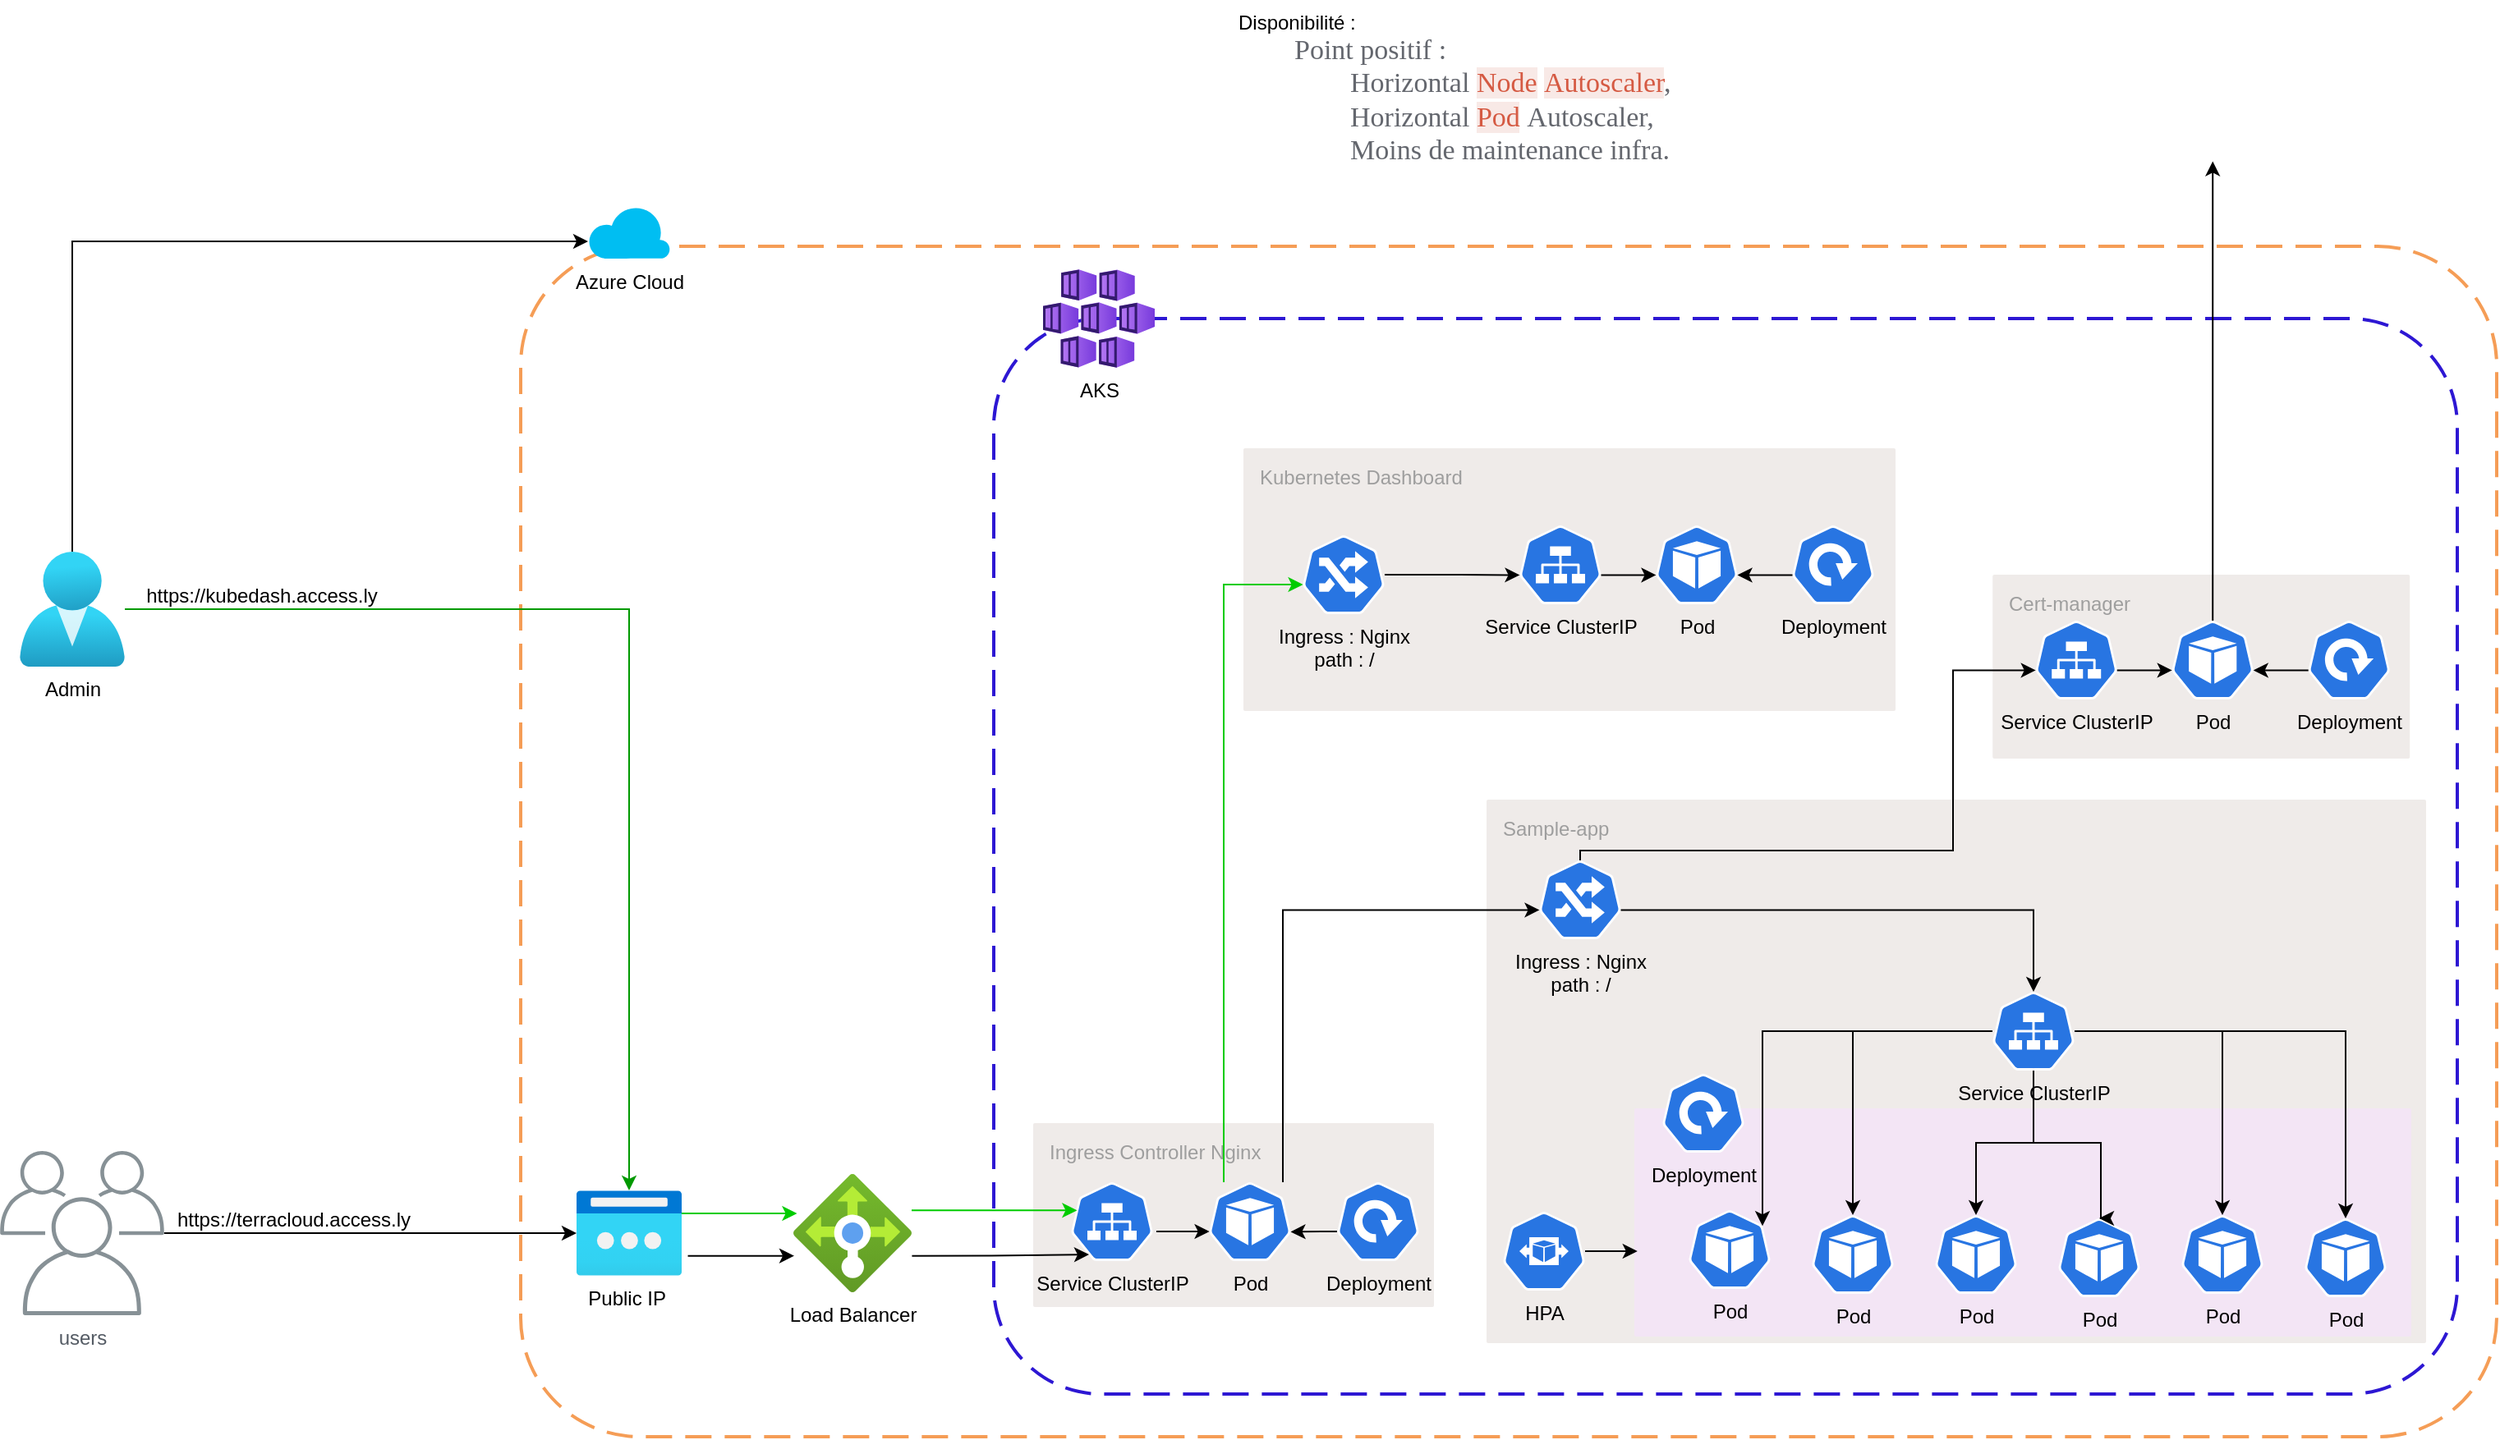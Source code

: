 <mxfile version="22.1.2" type="device">
  <diagram name="Page-1" id="wgb-Qt2xiRzVkzTRx9ni">
    <mxGraphModel dx="2778" dy="2134" grid="0" gridSize="10" guides="1" tooltips="1" connect="1" arrows="1" fold="1" page="1" pageScale="1" pageWidth="827" pageHeight="1169" math="0" shadow="0">
      <root>
        <mxCell id="0" />
        <mxCell id="1" parent="0" />
        <mxCell id="WRSea-24zWlMeVep451W-1" value="" style="rounded=1;arcSize=10;dashed=1;strokeColor=#F59D56;fillColor=none;gradientColor=none;dashPattern=8 4;strokeWidth=2;" parent="1" vertex="1">
          <mxGeometry x="32" y="70" width="1203" height="725" as="geometry" />
        </mxCell>
        <mxCell id="WRSea-24zWlMeVep451W-2" value="Azure Cloud" style="verticalLabelPosition=bottom;html=1;verticalAlign=top;align=center;strokeColor=none;fillColor=#00BEF2;shape=mxgraph.azure.cloud;" parent="1" vertex="1">
          <mxGeometry x="73" y="45" width="50" height="32.5" as="geometry" />
        </mxCell>
        <mxCell id="WRSea-24zWlMeVep451W-3" value="" style="rounded=1;arcSize=10;dashed=1;strokeColor=#2d17d3;fillColor=none;gradientColor=none;dashPattern=8 4;strokeWidth=2;" parent="1" vertex="1">
          <mxGeometry x="320" y="114" width="891" height="655" as="geometry" />
        </mxCell>
        <mxCell id="WRSea-24zWlMeVep451W-4" value="AKS" style="image;aspect=fixed;html=1;points=[];align=center;fontSize=12;image=img/lib/azure2/compute/Kubernetes_Services.svg;" parent="1" vertex="1">
          <mxGeometry x="350" y="84" width="68" height="60" as="geometry" />
        </mxCell>
        <mxCell id="WRSea-24zWlMeVep451W-5" value="Sample-app" style="sketch=0;points=[[0,0,0],[0.25,0,0],[0.5,0,0],[0.75,0,0],[1,0,0],[1,0.25,0],[1,0.5,0],[1,0.75,0],[1,1,0],[0.75,1,0],[0.5,1,0],[0.25,1,0],[0,1,0],[0,0.75,0],[0,0.5,0],[0,0.25,0]];rounded=1;absoluteArcSize=1;arcSize=2;html=1;strokeColor=none;gradientColor=none;shadow=0;dashed=0;fontSize=12;fontColor=#9E9E9E;align=left;verticalAlign=top;spacing=10;spacingTop=-4;whiteSpace=wrap;fillColor=#EFEBE9;" parent="1" vertex="1">
          <mxGeometry x="620" y="407" width="572" height="331" as="geometry" />
        </mxCell>
        <mxCell id="WRSea-24zWlMeVep451W-7" value="HPA" style="sketch=0;html=1;dashed=0;whitespace=wrap;fillColor=#2875E2;strokeColor=#ffffff;points=[[0.005,0.63,0],[0.1,0.2,0],[0.9,0.2,0],[0.5,0,0],[0.995,0.63,0],[0.72,0.99,0],[0.5,1,0],[0.28,0.99,0]];verticalLabelPosition=bottom;align=center;verticalAlign=top;shape=mxgraph.kubernetes.icon;prIcon=hpa" parent="1" vertex="1">
          <mxGeometry x="630" y="658" width="50" height="48" as="geometry" />
        </mxCell>
        <mxCell id="WRSea-24zWlMeVep451W-8" value="Service ClusterIP" style="sketch=0;html=1;dashed=0;whitespace=wrap;fillColor=#2875E2;strokeColor=#ffffff;points=[[0.005,0.63,0],[0.1,0.2,0],[0.9,0.2,0],[0.5,0,0],[0.995,0.63,0],[0.72,0.99,0],[0.5,1,0],[0.28,0.99,0]];verticalLabelPosition=bottom;align=center;verticalAlign=top;shape=mxgraph.kubernetes.icon;prIcon=svc" parent="1" vertex="1">
          <mxGeometry x="928" y="524" width="50" height="48" as="geometry" />
        </mxCell>
        <mxCell id="WRSea-24zWlMeVep451W-15" value="Ingress : Nginx&lt;br&gt;path : /" style="sketch=0;html=1;dashed=0;whitespace=wrap;fillColor=#2875E2;strokeColor=#ffffff;points=[[0.005,0.63,0],[0.1,0.2,0],[0.9,0.2,0],[0.5,0,0],[0.995,0.63,0],[0.72,0.99,0],[0.5,1,0],[0.28,0.99,0]];verticalLabelPosition=bottom;align=center;verticalAlign=top;shape=mxgraph.kubernetes.icon;prIcon=ing" parent="1" vertex="1">
          <mxGeometry x="652" y="444" width="50" height="48" as="geometry" />
        </mxCell>
        <mxCell id="WRSea-24zWlMeVep451W-16" style="edgeStyle=orthogonalEdgeStyle;rounded=0;orthogonalLoop=1;jettySize=auto;html=1;entryX=0.5;entryY=0;entryDx=0;entryDy=0;entryPerimeter=0;exitX=0.995;exitY=0.63;exitDx=0;exitDy=0;exitPerimeter=0;" parent="1" source="WRSea-24zWlMeVep451W-15" target="WRSea-24zWlMeVep451W-8" edge="1">
          <mxGeometry relative="1" as="geometry">
            <Array as="points">
              <mxPoint x="953" y="474" />
            </Array>
          </mxGeometry>
        </mxCell>
        <mxCell id="WRSea-24zWlMeVep451W-18" value="Ingress Controller Nginx" style="sketch=0;points=[[0,0,0],[0.25,0,0],[0.5,0,0],[0.75,0,0],[1,0,0],[1,0.25,0],[1,0.5,0],[1,0.75,0],[1,1,0],[0.75,1,0],[0.5,1,0],[0.25,1,0],[0,1,0],[0,0.75,0],[0,0.5,0],[0,0.25,0]];rounded=1;absoluteArcSize=1;arcSize=2;html=1;strokeColor=none;gradientColor=none;shadow=0;dashed=0;fontSize=12;fontColor=#9E9E9E;align=left;verticalAlign=top;spacing=10;spacingTop=-4;whiteSpace=wrap;fillColor=#EFEBE9;" parent="1" vertex="1">
          <mxGeometry x="344" y="604" width="244" height="112" as="geometry" />
        </mxCell>
        <mxCell id="WRSea-24zWlMeVep451W-19" value="Service ClusterIP" style="sketch=0;html=1;dashed=0;whitespace=wrap;fillColor=#2875E2;strokeColor=#ffffff;points=[[0.005,0.63,0],[0.1,0.2,0],[0.9,0.2,0],[0.5,0,0],[0.995,0.63,0],[0.72,0.99,0],[0.5,1,0],[0.28,0.99,0]];verticalLabelPosition=bottom;align=center;verticalAlign=top;shape=mxgraph.kubernetes.icon;prIcon=svc" parent="1" vertex="1">
          <mxGeometry x="367" y="640" width="50" height="48" as="geometry" />
        </mxCell>
        <mxCell id="WRSea-24zWlMeVep451W-21" value="Pod" style="sketch=0;html=1;dashed=0;whitespace=wrap;fillColor=#2875E2;strokeColor=#ffffff;points=[[0.005,0.63,0],[0.1,0.2,0],[0.9,0.2,0],[0.5,0,0],[0.995,0.63,0],[0.72,0.99,0],[0.5,1,0],[0.28,0.99,0]];verticalLabelPosition=bottom;align=center;verticalAlign=top;shape=mxgraph.kubernetes.icon;prIcon=pod" parent="1" vertex="1">
          <mxGeometry x="451" y="640" width="50" height="48" as="geometry" />
        </mxCell>
        <mxCell id="WRSea-24zWlMeVep451W-22" value="Deployment" style="sketch=0;html=1;dashed=0;whitespace=wrap;fillColor=#2875E2;strokeColor=#ffffff;points=[[0.005,0.63,0],[0.1,0.2,0],[0.9,0.2,0],[0.5,0,0],[0.995,0.63,0],[0.72,0.99,0],[0.5,1,0],[0.28,0.99,0]];verticalLabelPosition=bottom;align=center;verticalAlign=top;shape=mxgraph.kubernetes.icon;prIcon=deploy" parent="1" vertex="1">
          <mxGeometry x="529" y="640" width="50" height="48" as="geometry" />
        </mxCell>
        <mxCell id="WRSea-24zWlMeVep451W-23" style="edgeStyle=orthogonalEdgeStyle;rounded=0;orthogonalLoop=1;jettySize=auto;html=1;entryX=0.005;entryY=0.63;entryDx=0;entryDy=0;entryPerimeter=0;" parent="1" target="WRSea-24zWlMeVep451W-21" edge="1">
          <mxGeometry relative="1" as="geometry">
            <mxPoint x="419" y="670" as="sourcePoint" />
          </mxGeometry>
        </mxCell>
        <mxCell id="WRSea-24zWlMeVep451W-24" style="edgeStyle=orthogonalEdgeStyle;rounded=0;orthogonalLoop=1;jettySize=auto;html=1;entryX=0.995;entryY=0.63;entryDx=0;entryDy=0;entryPerimeter=0;strokeColor=#000000;" parent="1" source="WRSea-24zWlMeVep451W-22" target="WRSea-24zWlMeVep451W-21" edge="1">
          <mxGeometry relative="1" as="geometry">
            <Array as="points">
              <mxPoint x="520" y="670" />
              <mxPoint x="520" y="670" />
            </Array>
          </mxGeometry>
        </mxCell>
        <mxCell id="WRSea-24zWlMeVep451W-25" style="edgeStyle=orthogonalEdgeStyle;rounded=0;orthogonalLoop=1;jettySize=auto;html=1;entryX=0.005;entryY=0.63;entryDx=0;entryDy=0;entryPerimeter=0;" parent="1" source="WRSea-24zWlMeVep451W-21" target="WRSea-24zWlMeVep451W-15" edge="1">
          <mxGeometry relative="1" as="geometry">
            <mxPoint x="587" y="539" as="targetPoint" />
            <Array as="points">
              <mxPoint x="496" y="474" />
            </Array>
          </mxGeometry>
        </mxCell>
        <mxCell id="WRSea-24zWlMeVep451W-26" value="Load Balancer" style="image;aspect=fixed;html=1;points=[];align=center;fontSize=12;image=img/lib/azure2/networking/Load_Balancers.svg;" parent="1" vertex="1">
          <mxGeometry x="198" y="635" width="72" height="72" as="geometry" />
        </mxCell>
        <mxCell id="WRSea-24zWlMeVep451W-27" value="Public IP&amp;nbsp;" style="image;aspect=fixed;html=1;points=[];align=center;fontSize=12;image=img/lib/azure2/networking/Public_IP_Addresses_Classic.svg;" parent="1" vertex="1">
          <mxGeometry x="66" y="645" width="64" height="52" as="geometry" />
        </mxCell>
        <mxCell id="WRSea-24zWlMeVep451W-28" style="edgeStyle=orthogonalEdgeStyle;rounded=0;orthogonalLoop=1;jettySize=auto;html=1;entryX=0.007;entryY=0.692;entryDx=0;entryDy=0;entryPerimeter=0;exitX=1.059;exitY=0.766;exitDx=0;exitDy=0;exitPerimeter=0;" parent="1" source="WRSea-24zWlMeVep451W-27" target="WRSea-24zWlMeVep451W-26" edge="1">
          <mxGeometry relative="1" as="geometry" />
        </mxCell>
        <mxCell id="WRSea-24zWlMeVep451W-29" style="edgeStyle=orthogonalEdgeStyle;rounded=0;orthogonalLoop=1;jettySize=auto;html=1;entryX=0.22;entryY=0.917;entryDx=0;entryDy=0;entryPerimeter=0;exitX=1.003;exitY=0.692;exitDx=0;exitDy=0;exitPerimeter=0;" parent="1" source="WRSea-24zWlMeVep451W-26" target="WRSea-24zWlMeVep451W-19" edge="1">
          <mxGeometry relative="1" as="geometry" />
        </mxCell>
        <mxCell id="WRSea-24zWlMeVep451W-31" style="edgeStyle=orthogonalEdgeStyle;rounded=0;orthogonalLoop=1;jettySize=auto;html=1;" parent="1" source="WRSea-24zWlMeVep451W-30" target="WRSea-24zWlMeVep451W-27" edge="1">
          <mxGeometry relative="1" as="geometry" />
        </mxCell>
        <mxCell id="WRSea-24zWlMeVep451W-30" value="users" style="sketch=0;outlineConnect=0;gradientColor=none;fontColor=#545B64;strokeColor=none;fillColor=#879196;dashed=0;verticalLabelPosition=bottom;verticalAlign=top;align=center;html=1;fontSize=12;fontStyle=0;aspect=fixed;shape=mxgraph.aws4.illustration_users;pointerEvents=1" parent="1" vertex="1">
          <mxGeometry x="-285" y="621" width="100" height="100" as="geometry" />
        </mxCell>
        <mxCell id="qKPfmsn0Jy3F9ewNcFTO-9" value="" style="group" vertex="1" connectable="0" parent="1">
          <mxGeometry x="710" y="574" width="473" height="160" as="geometry" />
        </mxCell>
        <mxCell id="qKPfmsn0Jy3F9ewNcFTO-1" value="" style="sketch=0;points=[[0,0,0],[0.25,0,0],[0.5,0,0],[0.75,0,0],[1,0,0],[1,0.25,0],[1,0.5,0],[1,0.75,0],[1,1,0],[0.75,1,0],[0.5,1,0],[0.25,1,0],[0,1,0],[0,0.75,0],[0,0.5,0],[0,0.25,0]];rounded=1;absoluteArcSize=1;arcSize=2;html=1;strokeColor=none;gradientColor=none;shadow=0;dashed=0;fontSize=12;fontColor=#9E9E9E;align=left;verticalAlign=top;spacing=10;spacingTop=-4;whiteSpace=wrap;fillColor=#F3E5F5;" vertex="1" parent="qKPfmsn0Jy3F9ewNcFTO-9">
          <mxGeometry y="21" width="473" height="139" as="geometry" />
        </mxCell>
        <mxCell id="qKPfmsn0Jy3F9ewNcFTO-2" value="Pod" style="sketch=0;html=1;dashed=0;whitespace=wrap;fillColor=#2875E2;strokeColor=#ffffff;points=[[0.005,0.63,0],[0.1,0.2,0],[0.9,0.2,0],[0.5,0,0],[0.995,0.63,0],[0.72,0.99,0],[0.5,1,0],[0.28,0.99,0]];verticalLabelPosition=bottom;align=center;verticalAlign=top;shape=mxgraph.kubernetes.icon;prIcon=pod" vertex="1" parent="qKPfmsn0Jy3F9ewNcFTO-9">
          <mxGeometry x="33" y="83" width="50" height="48" as="geometry" />
        </mxCell>
        <mxCell id="qKPfmsn0Jy3F9ewNcFTO-3" value="Deployment" style="sketch=0;html=1;dashed=0;whitespace=wrap;fillColor=#2875E2;strokeColor=#ffffff;points=[[0.005,0.63,0],[0.1,0.2,0],[0.9,0.2,0],[0.5,0,0],[0.995,0.63,0],[0.72,0.99,0],[0.5,1,0],[0.28,0.99,0]];verticalLabelPosition=bottom;align=center;verticalAlign=top;shape=mxgraph.kubernetes.icon;prIcon=deploy" vertex="1" parent="qKPfmsn0Jy3F9ewNcFTO-9">
          <mxGeometry x="17" width="50" height="48" as="geometry" />
        </mxCell>
        <mxCell id="qKPfmsn0Jy3F9ewNcFTO-4" value="Pod" style="sketch=0;html=1;dashed=0;whitespace=wrap;fillColor=#2875E2;strokeColor=#ffffff;points=[[0.005,0.63,0],[0.1,0.2,0],[0.9,0.2,0],[0.5,0,0],[0.995,0.63,0],[0.72,0.99,0],[0.5,1,0],[0.28,0.99,0]];verticalLabelPosition=bottom;align=center;verticalAlign=top;shape=mxgraph.kubernetes.icon;prIcon=pod" vertex="1" parent="qKPfmsn0Jy3F9ewNcFTO-9">
          <mxGeometry x="108" y="86" width="50" height="48" as="geometry" />
        </mxCell>
        <mxCell id="qKPfmsn0Jy3F9ewNcFTO-5" value="Pod" style="sketch=0;html=1;dashed=0;whitespace=wrap;fillColor=#2875E2;strokeColor=#ffffff;points=[[0.005,0.63,0],[0.1,0.2,0],[0.9,0.2,0],[0.5,0,0],[0.995,0.63,0],[0.72,0.99,0],[0.5,1,0],[0.28,0.99,0]];verticalLabelPosition=bottom;align=center;verticalAlign=top;shape=mxgraph.kubernetes.icon;prIcon=pod" vertex="1" parent="qKPfmsn0Jy3F9ewNcFTO-9">
          <mxGeometry x="183" y="86" width="50" height="48" as="geometry" />
        </mxCell>
        <mxCell id="qKPfmsn0Jy3F9ewNcFTO-6" value="Pod" style="sketch=0;html=1;dashed=0;whitespace=wrap;fillColor=#2875E2;strokeColor=#ffffff;points=[[0.005,0.63,0],[0.1,0.2,0],[0.9,0.2,0],[0.5,0,0],[0.995,0.63,0],[0.72,0.99,0],[0.5,1,0],[0.28,0.99,0]];verticalLabelPosition=bottom;align=center;verticalAlign=top;shape=mxgraph.kubernetes.icon;prIcon=pod" vertex="1" parent="qKPfmsn0Jy3F9ewNcFTO-9">
          <mxGeometry x="258" y="88" width="50" height="48" as="geometry" />
        </mxCell>
        <mxCell id="qKPfmsn0Jy3F9ewNcFTO-7" value="Pod" style="sketch=0;html=1;dashed=0;whitespace=wrap;fillColor=#2875E2;strokeColor=#ffffff;points=[[0.005,0.63,0],[0.1,0.2,0],[0.9,0.2,0],[0.5,0,0],[0.995,0.63,0],[0.72,0.99,0],[0.5,1,0],[0.28,0.99,0]];verticalLabelPosition=bottom;align=center;verticalAlign=top;shape=mxgraph.kubernetes.icon;prIcon=pod" vertex="1" parent="qKPfmsn0Jy3F9ewNcFTO-9">
          <mxGeometry x="333" y="86" width="50" height="48" as="geometry" />
        </mxCell>
        <mxCell id="qKPfmsn0Jy3F9ewNcFTO-8" value="Pod" style="sketch=0;html=1;dashed=0;whitespace=wrap;fillColor=#2875E2;strokeColor=#ffffff;points=[[0.005,0.63,0],[0.1,0.2,0],[0.9,0.2,0],[0.5,0,0],[0.995,0.63,0],[0.72,0.99,0],[0.5,1,0],[0.28,0.99,0]];verticalLabelPosition=bottom;align=center;verticalAlign=top;shape=mxgraph.kubernetes.icon;prIcon=pod" vertex="1" parent="qKPfmsn0Jy3F9ewNcFTO-9">
          <mxGeometry x="408" y="88" width="50" height="48" as="geometry" />
        </mxCell>
        <mxCell id="qKPfmsn0Jy3F9ewNcFTO-10" style="edgeStyle=orthogonalEdgeStyle;rounded=0;orthogonalLoop=1;jettySize=auto;html=1;entryX=0.004;entryY=0.626;entryDx=0;entryDy=0;entryPerimeter=0;" edge="1" parent="1" source="WRSea-24zWlMeVep451W-7" target="qKPfmsn0Jy3F9ewNcFTO-1">
          <mxGeometry relative="1" as="geometry" />
        </mxCell>
        <mxCell id="qKPfmsn0Jy3F9ewNcFTO-11" style="edgeStyle=orthogonalEdgeStyle;rounded=0;orthogonalLoop=1;jettySize=auto;html=1;entryX=0.9;entryY=0.2;entryDx=0;entryDy=0;entryPerimeter=0;" edge="1" parent="1" source="WRSea-24zWlMeVep451W-8" target="qKPfmsn0Jy3F9ewNcFTO-2">
          <mxGeometry relative="1" as="geometry">
            <Array as="points">
              <mxPoint x="788" y="548" />
            </Array>
          </mxGeometry>
        </mxCell>
        <mxCell id="qKPfmsn0Jy3F9ewNcFTO-12" style="edgeStyle=orthogonalEdgeStyle;rounded=0;orthogonalLoop=1;jettySize=auto;html=1;entryX=0.5;entryY=0;entryDx=0;entryDy=0;entryPerimeter=0;" edge="1" parent="1" source="WRSea-24zWlMeVep451W-8" target="qKPfmsn0Jy3F9ewNcFTO-4">
          <mxGeometry relative="1" as="geometry" />
        </mxCell>
        <mxCell id="qKPfmsn0Jy3F9ewNcFTO-15" style="edgeStyle=orthogonalEdgeStyle;rounded=0;orthogonalLoop=1;jettySize=auto;html=1;entryX=0.5;entryY=0;entryDx=0;entryDy=0;entryPerimeter=0;" edge="1" parent="1" source="WRSea-24zWlMeVep451W-8" target="qKPfmsn0Jy3F9ewNcFTO-5">
          <mxGeometry relative="1" as="geometry" />
        </mxCell>
        <mxCell id="qKPfmsn0Jy3F9ewNcFTO-16" style="edgeStyle=orthogonalEdgeStyle;rounded=0;orthogonalLoop=1;jettySize=auto;html=1;entryX=0.5;entryY=0;entryDx=0;entryDy=0;entryPerimeter=0;" edge="1" parent="1" source="WRSea-24zWlMeVep451W-8" target="qKPfmsn0Jy3F9ewNcFTO-6">
          <mxGeometry relative="1" as="geometry">
            <Array as="points">
              <mxPoint x="953" y="616" />
              <mxPoint x="994" y="616" />
            </Array>
          </mxGeometry>
        </mxCell>
        <mxCell id="qKPfmsn0Jy3F9ewNcFTO-17" style="edgeStyle=orthogonalEdgeStyle;rounded=0;orthogonalLoop=1;jettySize=auto;html=1;entryX=0.5;entryY=0;entryDx=0;entryDy=0;entryPerimeter=0;" edge="1" parent="1" source="WRSea-24zWlMeVep451W-8" target="qKPfmsn0Jy3F9ewNcFTO-7">
          <mxGeometry relative="1" as="geometry" />
        </mxCell>
        <mxCell id="qKPfmsn0Jy3F9ewNcFTO-18" style="edgeStyle=orthogonalEdgeStyle;rounded=0;orthogonalLoop=1;jettySize=auto;html=1;entryX=0.5;entryY=0;entryDx=0;entryDy=0;entryPerimeter=0;" edge="1" parent="1" source="WRSea-24zWlMeVep451W-8" target="qKPfmsn0Jy3F9ewNcFTO-8">
          <mxGeometry relative="1" as="geometry" />
        </mxCell>
        <mxCell id="qKPfmsn0Jy3F9ewNcFTO-19" value="https://terracloud.access.ly" style="text;html=1;strokeColor=none;fillColor=none;align=center;verticalAlign=middle;whiteSpace=wrap;rounded=0;" vertex="1" parent="1">
          <mxGeometry x="-136" y="648" width="60" height="30" as="geometry" />
        </mxCell>
        <mxCell id="qKPfmsn0Jy3F9ewNcFTO-20" value="Cert-manager" style="sketch=0;points=[[0,0,0],[0.25,0,0],[0.5,0,0],[0.75,0,0],[1,0,0],[1,0.25,0],[1,0.5,0],[1,0.75,0],[1,1,0],[0.75,1,0],[0.5,1,0],[0.25,1,0],[0,1,0],[0,0.75,0],[0,0.5,0],[0,0.25,0]];rounded=1;absoluteArcSize=1;arcSize=2;html=1;strokeColor=none;gradientColor=none;shadow=0;dashed=0;fontSize=12;fontColor=#9E9E9E;align=left;verticalAlign=top;spacing=10;spacingTop=-4;whiteSpace=wrap;fillColor=#EFEBE9;" vertex="1" parent="1">
          <mxGeometry x="928.11" y="270" width="254" height="112" as="geometry" />
        </mxCell>
        <mxCell id="qKPfmsn0Jy3F9ewNcFTO-21" value="Service ClusterIP" style="sketch=0;html=1;dashed=0;whitespace=wrap;fillColor=#2875E2;strokeColor=#ffffff;points=[[0.005,0.63,0],[0.1,0.2,0],[0.9,0.2,0],[0.5,0,0],[0.995,0.63,0],[0.72,0.99,0],[0.5,1,0],[0.28,0.99,0]];verticalLabelPosition=bottom;align=center;verticalAlign=top;shape=mxgraph.kubernetes.icon;prIcon=svc" vertex="1" parent="1">
          <mxGeometry x="954.11" y="298" width="50" height="48" as="geometry" />
        </mxCell>
        <mxCell id="qKPfmsn0Jy3F9ewNcFTO-31" style="edgeStyle=orthogonalEdgeStyle;rounded=0;orthogonalLoop=1;jettySize=auto;html=1;entryX=0.5;entryY=1;entryDx=0;entryDy=0;strokeColor=#000000;shadow=0;" edge="1" parent="1" source="qKPfmsn0Jy3F9ewNcFTO-22" target="qKPfmsn0Jy3F9ewNcFTO-30">
          <mxGeometry relative="1" as="geometry" />
        </mxCell>
        <mxCell id="qKPfmsn0Jy3F9ewNcFTO-22" value="Pod" style="sketch=0;html=1;dashed=0;whitespace=wrap;fillColor=#2875E2;strokeColor=#ffffff;points=[[0.005,0.63,0],[0.1,0.2,0],[0.9,0.2,0],[0.5,0,0],[0.995,0.63,0],[0.72,0.99,0],[0.5,1,0],[0.28,0.99,0]];verticalLabelPosition=bottom;align=center;verticalAlign=top;shape=mxgraph.kubernetes.icon;prIcon=pod" vertex="1" parent="1">
          <mxGeometry x="1037.11" y="298" width="50" height="48" as="geometry" />
        </mxCell>
        <mxCell id="qKPfmsn0Jy3F9ewNcFTO-23" value="Deployment" style="sketch=0;html=1;dashed=0;whitespace=wrap;fillColor=#2875E2;strokeColor=#ffffff;points=[[0.005,0.63,0],[0.1,0.2,0],[0.9,0.2,0],[0.5,0,0],[0.995,0.63,0],[0.72,0.99,0],[0.5,1,0],[0.28,0.99,0]];verticalLabelPosition=bottom;align=center;verticalAlign=top;shape=mxgraph.kubernetes.icon;prIcon=deploy" vertex="1" parent="1">
          <mxGeometry x="1120.11" y="298" width="50" height="48" as="geometry" />
        </mxCell>
        <mxCell id="qKPfmsn0Jy3F9ewNcFTO-26" style="edgeStyle=orthogonalEdgeStyle;rounded=0;orthogonalLoop=1;jettySize=auto;html=1;entryX=0.005;entryY=0.63;entryDx=0;entryDy=0;entryPerimeter=0;exitX=0.995;exitY=0.63;exitDx=0;exitDy=0;exitPerimeter=0;" edge="1" parent="1" source="qKPfmsn0Jy3F9ewNcFTO-21" target="qKPfmsn0Jy3F9ewNcFTO-22">
          <mxGeometry relative="1" as="geometry" />
        </mxCell>
        <mxCell id="qKPfmsn0Jy3F9ewNcFTO-27" style="edgeStyle=orthogonalEdgeStyle;rounded=0;orthogonalLoop=1;jettySize=auto;html=1;entryX=0.995;entryY=0.63;entryDx=0;entryDy=0;entryPerimeter=0;exitX=0.005;exitY=0.63;exitDx=0;exitDy=0;exitPerimeter=0;" edge="1" parent="1" source="qKPfmsn0Jy3F9ewNcFTO-23" target="qKPfmsn0Jy3F9ewNcFTO-22">
          <mxGeometry relative="1" as="geometry" />
        </mxCell>
        <mxCell id="qKPfmsn0Jy3F9ewNcFTO-29" style="edgeStyle=orthogonalEdgeStyle;rounded=0;orthogonalLoop=1;jettySize=auto;html=1;entryX=0.005;entryY=0.63;entryDx=0;entryDy=0;entryPerimeter=0;" edge="1" parent="1" source="WRSea-24zWlMeVep451W-15" target="qKPfmsn0Jy3F9ewNcFTO-21">
          <mxGeometry relative="1" as="geometry">
            <Array as="points">
              <mxPoint x="677" y="438" />
              <mxPoint x="904" y="438" />
              <mxPoint x="904" y="328" />
            </Array>
          </mxGeometry>
        </mxCell>
        <mxCell id="qKPfmsn0Jy3F9ewNcFTO-30" value="" style="shape=image;verticalLabelPosition=bottom;labelBackgroundColor=default;verticalAlign=top;aspect=fixed;imageAspect=0;image=https://www.softfluent.fr/wp-content/uploads/2019/10/lets-encrypt.png;clipPath=inset(22.78% 2.67% 31.65% 2.67%);shadow=0;strokeColor=#000000;" vertex="1" parent="1">
          <mxGeometry x="896" y="-66" width="332.22" height="84.23" as="geometry" />
        </mxCell>
        <mxCell id="qKPfmsn0Jy3F9ewNcFTO-33" value="Kubernetes Dashboard" style="sketch=0;points=[[0,0,0],[0.25,0,0],[0.5,0,0],[0.75,0,0],[1,0,0],[1,0.25,0],[1,0.5,0],[1,0.75,0],[1,1,0],[0.75,1,0],[0.5,1,0],[0.25,1,0],[0,1,0],[0,0.75,0],[0,0.5,0],[0,0.25,0]];rounded=1;absoluteArcSize=1;arcSize=2;html=1;strokeColor=none;gradientColor=none;shadow=0;dashed=0;fontSize=12;fontColor=#9E9E9E;align=left;verticalAlign=top;spacing=10;spacingTop=-4;whiteSpace=wrap;fillColor=#EFEBE9;" vertex="1" parent="1">
          <mxGeometry x="472" y="193" width="397" height="160" as="geometry" />
        </mxCell>
        <mxCell id="qKPfmsn0Jy3F9ewNcFTO-34" value="Service ClusterIP" style="sketch=0;html=1;dashed=0;whitespace=wrap;fillColor=#2875E2;strokeColor=#ffffff;points=[[0.005,0.63,0],[0.1,0.2,0],[0.9,0.2,0],[0.5,0,0],[0.995,0.63,0],[0.72,0.99,0],[0.5,1,0],[0.28,0.99,0]];verticalLabelPosition=bottom;align=center;verticalAlign=top;shape=mxgraph.kubernetes.icon;prIcon=svc" vertex="1" parent="1">
          <mxGeometry x="640" y="240" width="50" height="48" as="geometry" />
        </mxCell>
        <mxCell id="qKPfmsn0Jy3F9ewNcFTO-35" value="Pod" style="sketch=0;html=1;dashed=0;whitespace=wrap;fillColor=#2875E2;strokeColor=#ffffff;points=[[0.005,0.63,0],[0.1,0.2,0],[0.9,0.2,0],[0.5,0,0],[0.995,0.63,0],[0.72,0.99,0],[0.5,1,0],[0.28,0.99,0]];verticalLabelPosition=bottom;align=center;verticalAlign=top;shape=mxgraph.kubernetes.icon;prIcon=pod" vertex="1" parent="1">
          <mxGeometry x="723" y="240" width="50" height="48" as="geometry" />
        </mxCell>
        <mxCell id="qKPfmsn0Jy3F9ewNcFTO-36" value="Deployment" style="sketch=0;html=1;dashed=0;whitespace=wrap;fillColor=#2875E2;strokeColor=#ffffff;points=[[0.005,0.63,0],[0.1,0.2,0],[0.9,0.2,0],[0.5,0,0],[0.995,0.63,0],[0.72,0.99,0],[0.5,1,0],[0.28,0.99,0]];verticalLabelPosition=bottom;align=center;verticalAlign=top;shape=mxgraph.kubernetes.icon;prIcon=deploy" vertex="1" parent="1">
          <mxGeometry x="806" y="240" width="50" height="48" as="geometry" />
        </mxCell>
        <mxCell id="qKPfmsn0Jy3F9ewNcFTO-37" style="edgeStyle=orthogonalEdgeStyle;rounded=0;orthogonalLoop=1;jettySize=auto;html=1;entryX=0.005;entryY=0.63;entryDx=0;entryDy=0;entryPerimeter=0;exitX=0.995;exitY=0.63;exitDx=0;exitDy=0;exitPerimeter=0;" edge="1" parent="1" source="qKPfmsn0Jy3F9ewNcFTO-34" target="qKPfmsn0Jy3F9ewNcFTO-35">
          <mxGeometry relative="1" as="geometry" />
        </mxCell>
        <mxCell id="qKPfmsn0Jy3F9ewNcFTO-38" style="edgeStyle=orthogonalEdgeStyle;rounded=0;orthogonalLoop=1;jettySize=auto;html=1;entryX=0.995;entryY=0.63;entryDx=0;entryDy=0;entryPerimeter=0;exitX=0.005;exitY=0.63;exitDx=0;exitDy=0;exitPerimeter=0;" edge="1" parent="1" source="qKPfmsn0Jy3F9ewNcFTO-36" target="qKPfmsn0Jy3F9ewNcFTO-35">
          <mxGeometry relative="1" as="geometry" />
        </mxCell>
        <mxCell id="qKPfmsn0Jy3F9ewNcFTO-39" value="Ingress : Nginx&lt;br&gt;path : /" style="sketch=0;html=1;dashed=0;whitespace=wrap;fillColor=#2875E2;strokeColor=#ffffff;points=[[0.005,0.63,0],[0.1,0.2,0],[0.9,0.2,0],[0.5,0,0],[0.995,0.63,0],[0.72,0.99,0],[0.5,1,0],[0.28,0.99,0]];verticalLabelPosition=bottom;align=center;verticalAlign=top;shape=mxgraph.kubernetes.icon;prIcon=ing" vertex="1" parent="1">
          <mxGeometry x="508" y="246" width="50" height="48" as="geometry" />
        </mxCell>
        <mxCell id="qKPfmsn0Jy3F9ewNcFTO-40" style="edgeStyle=orthogonalEdgeStyle;rounded=0;orthogonalLoop=1;jettySize=auto;html=1;entryX=0.005;entryY=0.63;entryDx=0;entryDy=0;entryPerimeter=0;" edge="1" parent="1" source="qKPfmsn0Jy3F9ewNcFTO-39" target="qKPfmsn0Jy3F9ewNcFTO-34">
          <mxGeometry relative="1" as="geometry" />
        </mxCell>
        <mxCell id="qKPfmsn0Jy3F9ewNcFTO-41" style="edgeStyle=orthogonalEdgeStyle;rounded=0;orthogonalLoop=1;jettySize=auto;html=1;entryX=0.005;entryY=0.63;entryDx=0;entryDy=0;entryPerimeter=0;strokeColor=#00CC00;" edge="1" parent="1" source="WRSea-24zWlMeVep451W-21" target="qKPfmsn0Jy3F9ewNcFTO-39">
          <mxGeometry relative="1" as="geometry">
            <Array as="points">
              <mxPoint x="460" y="276" />
              <mxPoint x="508" y="276" />
            </Array>
          </mxGeometry>
        </mxCell>
        <mxCell id="qKPfmsn0Jy3F9ewNcFTO-43" style="edgeStyle=orthogonalEdgeStyle;rounded=0;orthogonalLoop=1;jettySize=auto;html=1;fillColor=#009900;strokeColor=#009900;" edge="1" parent="1" source="qKPfmsn0Jy3F9ewNcFTO-42" target="WRSea-24zWlMeVep451W-27">
          <mxGeometry relative="1" as="geometry" />
        </mxCell>
        <mxCell id="qKPfmsn0Jy3F9ewNcFTO-51" style="edgeStyle=orthogonalEdgeStyle;rounded=0;orthogonalLoop=1;jettySize=auto;html=1;" edge="1" parent="1" source="qKPfmsn0Jy3F9ewNcFTO-42" target="WRSea-24zWlMeVep451W-2">
          <mxGeometry relative="1" as="geometry">
            <Array as="points">
              <mxPoint x="-241" y="67" />
            </Array>
          </mxGeometry>
        </mxCell>
        <mxCell id="qKPfmsn0Jy3F9ewNcFTO-42" value="Admin" style="image;aspect=fixed;html=1;points=[];align=center;fontSize=12;image=img/lib/azure2/identity/Users.svg;" vertex="1" parent="1">
          <mxGeometry x="-273" y="256" width="64" height="70" as="geometry" />
        </mxCell>
        <mxCell id="qKPfmsn0Jy3F9ewNcFTO-44" value="https://kubedash.access.ly" style="text;html=1;align=center;verticalAlign=middle;resizable=0;points=[];autosize=1;strokeColor=none;fillColor=none;" vertex="1" parent="1">
          <mxGeometry x="-206" y="270" width="159" height="26" as="geometry" />
        </mxCell>
        <mxCell id="qKPfmsn0Jy3F9ewNcFTO-48" style="edgeStyle=orthogonalEdgeStyle;rounded=0;orthogonalLoop=1;jettySize=auto;html=1;entryX=0.031;entryY=0.334;entryDx=0;entryDy=0;entryPerimeter=0;strokeColor=#00CC00;" edge="1" parent="1" source="WRSea-24zWlMeVep451W-27" target="WRSea-24zWlMeVep451W-26">
          <mxGeometry relative="1" as="geometry">
            <Array as="points">
              <mxPoint x="151" y="659" />
              <mxPoint x="151" y="659" />
            </Array>
          </mxGeometry>
        </mxCell>
        <mxCell id="qKPfmsn0Jy3F9ewNcFTO-49" style="edgeStyle=orthogonalEdgeStyle;rounded=0;orthogonalLoop=1;jettySize=auto;html=1;entryX=0.074;entryY=0.357;entryDx=0;entryDy=0;entryPerimeter=0;strokeColor=#00CC00;" edge="1" parent="1" source="WRSea-24zWlMeVep451W-26" target="WRSea-24zWlMeVep451W-19">
          <mxGeometry relative="1" as="geometry">
            <Array as="points">
              <mxPoint x="318" y="657" />
            </Array>
          </mxGeometry>
        </mxCell>
        <mxCell id="qKPfmsn0Jy3F9ewNcFTO-98" value="Disponibilité :&lt;br style=&quot;color: rgb(100, 103, 110); font-family: Segoe-UI; font-size: 17px; background-color: rgb(255, 255, 255);&quot;&gt;&lt;span style=&quot;color: rgb(100, 103, 110); font-family: Segoe-UI; font-size: 17px; background-color: rgb(255, 255, 255);&quot; id=&quot;p41&quot;&gt;&lt;span style=&quot;white-space: pre;&quot;&gt;&#x9;&lt;/span&gt;Point positif :&lt;/span&gt;&lt;br style=&quot;color: rgb(100, 103, 110); font-family: Segoe-UI; font-size: 17px; background-color: rgb(255, 255, 255);&quot;&gt;&lt;span style=&quot;color: rgb(100, 103, 110); font-family: Segoe-UI; font-size: 17px; background-color: rgb(255, 255, 255);&quot; id=&quot;p42&quot;&gt;&lt;span style=&quot;white-space: pre;&quot;&gt;&#x9;&lt;/span&gt;&lt;span style=&quot;white-space: pre;&quot;&gt;&#x9;&lt;/span&gt;Horizontal&amp;nbsp;&lt;span style=&quot;cursor: text; color: rgb(213, 90, 67); background-color: rgb(248, 233, 230);&quot; class=&quot;s-rg&quot; id=&quot;46&quot;&gt;Node&lt;/span&gt;&amp;nbsp;&lt;span style=&quot;cursor: text; color: rgb(213, 90, 67); background-color: rgb(248, 233, 230);&quot; class=&quot;s-rg&quot; id=&quot;47&quot;&gt;Autoscaler&lt;/span&gt;,&lt;/span&gt;&lt;br style=&quot;color: rgb(100, 103, 110); font-family: Segoe-UI; font-size: 17px; background-color: rgb(255, 255, 255);&quot;&gt;&lt;span style=&quot;color: rgb(100, 103, 110); font-family: Segoe-UI; font-size: 17px; background-color: rgb(255, 255, 255);&quot; id=&quot;p43&quot;&gt;&lt;span style=&quot;white-space: pre;&quot;&gt;&#x9;&lt;/span&gt;&lt;span style=&quot;white-space: pre;&quot;&gt;&#x9;&lt;/span&gt;Horizontal&amp;nbsp;&lt;span style=&quot;cursor: text; color: rgb(213, 90, 67); background-color: rgb(248, 233, 230);&quot; class=&quot;s-rg&quot; id=&quot;49&quot;&gt;Pod&lt;/span&gt;&amp;nbsp;Autoscaler,&lt;/span&gt;&lt;br style=&quot;color: rgb(100, 103, 110); font-family: Segoe-UI; font-size: 17px; background-color: rgb(255, 255, 255);&quot;&gt;&lt;span style=&quot;color: rgb(100, 103, 110); font-family: Segoe-UI; font-size: 17px; background-color: rgb(255, 255, 255);&quot; id=&quot;p51&quot;&gt;&lt;span style=&quot;white-space: pre;&quot;&gt;&#x9;&lt;/span&gt;&lt;span style=&quot;white-space: pre;&quot;&gt;&#x9;&lt;/span&gt;Moins de maintenance infra.&lt;/span&gt;" style="text;html=1;strokeColor=none;fillColor=none;align=left;verticalAlign=middle;whiteSpace=wrap;rounded=0;" vertex="1" parent="1">
          <mxGeometry x="467" y="-80" width="283" height="107" as="geometry" />
        </mxCell>
      </root>
    </mxGraphModel>
  </diagram>
</mxfile>
